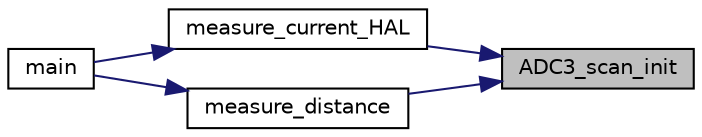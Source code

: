 digraph "ADC3_scan_init"
{
 // LATEX_PDF_SIZE
  edge [fontname="Helvetica",fontsize="10",labelfontname="Helvetica",labelfontsize="10"];
  node [fontname="Helvetica",fontsize="10",shape=record];
  rankdir="RL";
  Node1 [label="ADC3_scan_init",height=0.2,width=0.4,color="black", fillcolor="grey75", style="filled", fontcolor="black",tooltip="Initialize ADC, timer and DMA for sequential acquisition = scan mode."];
  Node1 -> Node2 [dir="back",color="midnightblue",fontsize="10",style="solid",fontname="Helvetica"];
  Node2 [label="measure_current_HAL",height=0.2,width=0.4,color="black", fillcolor="white", style="filled",URL="$strommessung_8c.html#a732d5cce4b9293bb93fe9bceced5f16c",tooltip=" "];
  Node2 -> Node3 [dir="back",color="midnightblue",fontsize="10",style="solid",fontname="Helvetica"];
  Node3 [label="main",height=0.2,width=0.4,color="black", fillcolor="white", style="filled",URL="$main_8c.html#a840291bc02cba5474a4cb46a9b9566fe",tooltip="Main function."];
  Node1 -> Node4 [dir="back",color="midnightblue",fontsize="10",style="solid",fontname="Helvetica"];
  Node4 [label="measure_distance",height=0.2,width=0.4,color="black", fillcolor="white", style="filled",URL="$distance_8c.html#a0476c1fe6e5721d29eab9c4e6934e495",tooltip=" "];
  Node4 -> Node3 [dir="back",color="midnightblue",fontsize="10",style="solid",fontname="Helvetica"];
}
